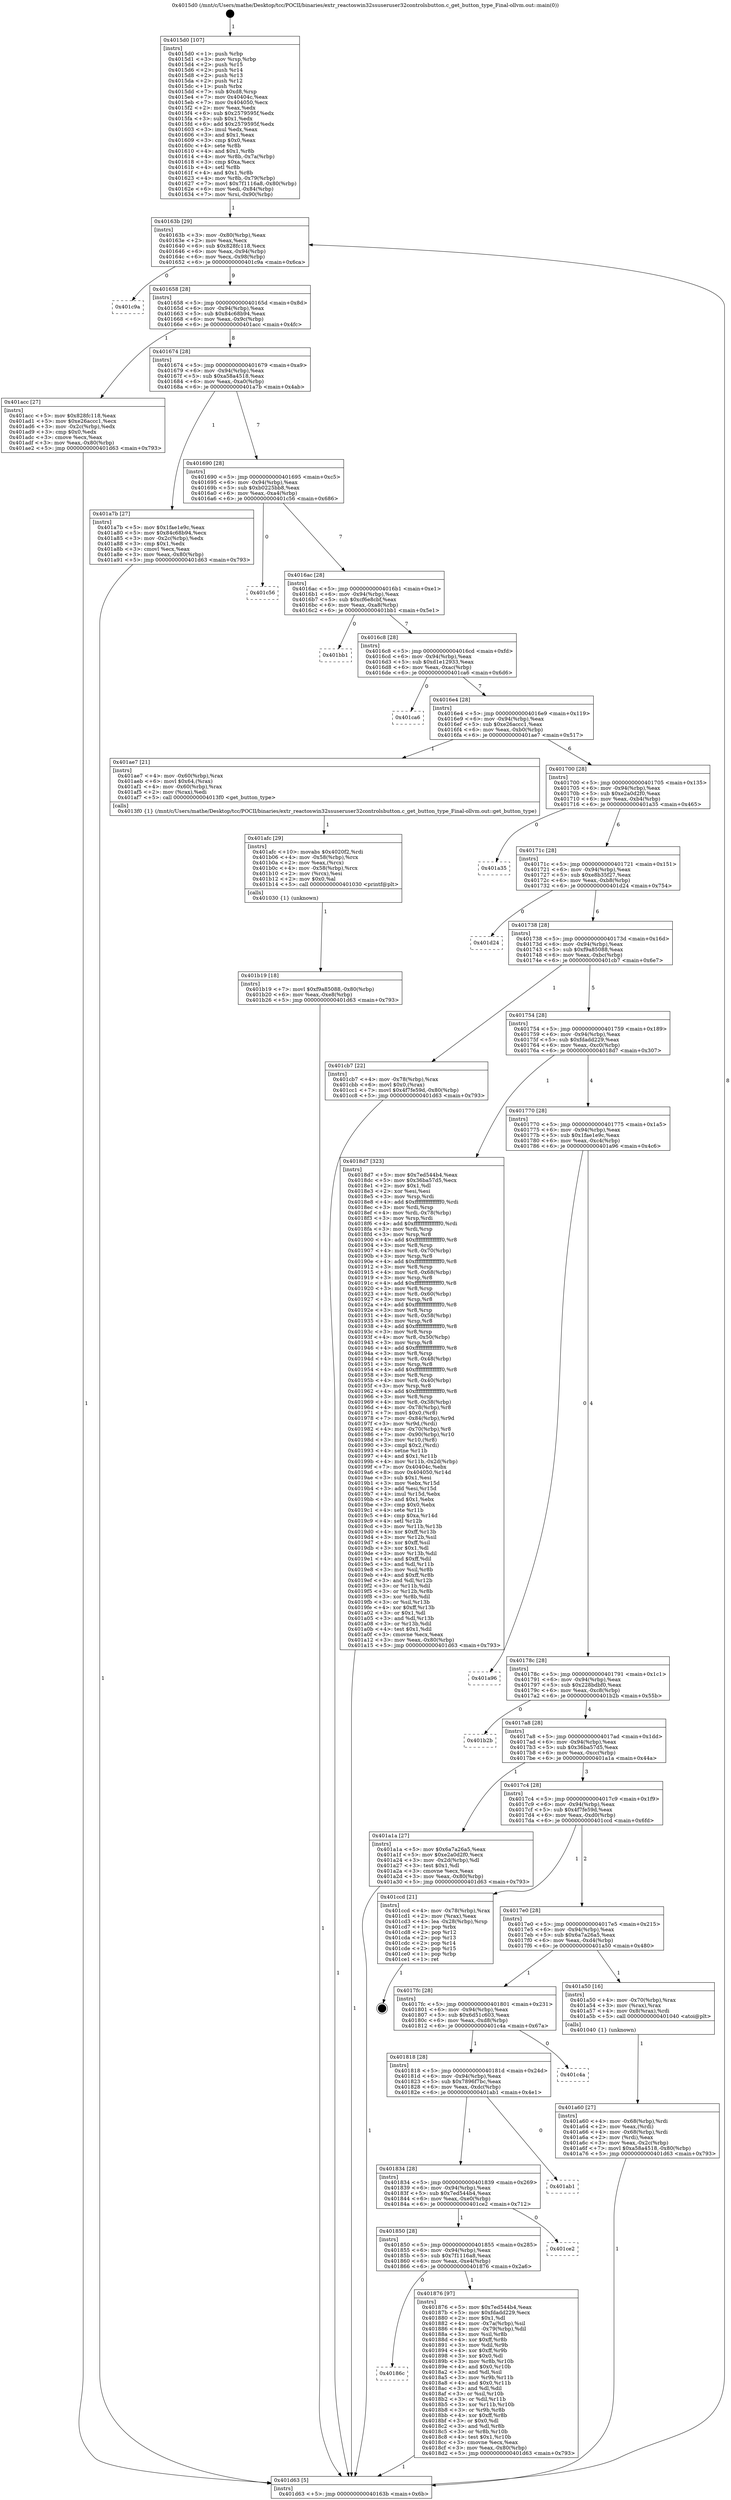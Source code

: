 digraph "0x4015d0" {
  label = "0x4015d0 (/mnt/c/Users/mathe/Desktop/tcc/POCII/binaries/extr_reactoswin32ssuseruser32controlsbutton.c_get_button_type_Final-ollvm.out::main(0))"
  labelloc = "t"
  node[shape=record]

  Entry [label="",width=0.3,height=0.3,shape=circle,fillcolor=black,style=filled]
  "0x40163b" [label="{
     0x40163b [29]\l
     | [instrs]\l
     &nbsp;&nbsp;0x40163b \<+3\>: mov -0x80(%rbp),%eax\l
     &nbsp;&nbsp;0x40163e \<+2\>: mov %eax,%ecx\l
     &nbsp;&nbsp;0x401640 \<+6\>: sub $0x828fc118,%ecx\l
     &nbsp;&nbsp;0x401646 \<+6\>: mov %eax,-0x94(%rbp)\l
     &nbsp;&nbsp;0x40164c \<+6\>: mov %ecx,-0x98(%rbp)\l
     &nbsp;&nbsp;0x401652 \<+6\>: je 0000000000401c9a \<main+0x6ca\>\l
  }"]
  "0x401c9a" [label="{
     0x401c9a\l
  }", style=dashed]
  "0x401658" [label="{
     0x401658 [28]\l
     | [instrs]\l
     &nbsp;&nbsp;0x401658 \<+5\>: jmp 000000000040165d \<main+0x8d\>\l
     &nbsp;&nbsp;0x40165d \<+6\>: mov -0x94(%rbp),%eax\l
     &nbsp;&nbsp;0x401663 \<+5\>: sub $0x84c68b94,%eax\l
     &nbsp;&nbsp;0x401668 \<+6\>: mov %eax,-0x9c(%rbp)\l
     &nbsp;&nbsp;0x40166e \<+6\>: je 0000000000401acc \<main+0x4fc\>\l
  }"]
  Exit [label="",width=0.3,height=0.3,shape=circle,fillcolor=black,style=filled,peripheries=2]
  "0x401acc" [label="{
     0x401acc [27]\l
     | [instrs]\l
     &nbsp;&nbsp;0x401acc \<+5\>: mov $0x828fc118,%eax\l
     &nbsp;&nbsp;0x401ad1 \<+5\>: mov $0xe26accc1,%ecx\l
     &nbsp;&nbsp;0x401ad6 \<+3\>: mov -0x2c(%rbp),%edx\l
     &nbsp;&nbsp;0x401ad9 \<+3\>: cmp $0x0,%edx\l
     &nbsp;&nbsp;0x401adc \<+3\>: cmove %ecx,%eax\l
     &nbsp;&nbsp;0x401adf \<+3\>: mov %eax,-0x80(%rbp)\l
     &nbsp;&nbsp;0x401ae2 \<+5\>: jmp 0000000000401d63 \<main+0x793\>\l
  }"]
  "0x401674" [label="{
     0x401674 [28]\l
     | [instrs]\l
     &nbsp;&nbsp;0x401674 \<+5\>: jmp 0000000000401679 \<main+0xa9\>\l
     &nbsp;&nbsp;0x401679 \<+6\>: mov -0x94(%rbp),%eax\l
     &nbsp;&nbsp;0x40167f \<+5\>: sub $0xa58a4518,%eax\l
     &nbsp;&nbsp;0x401684 \<+6\>: mov %eax,-0xa0(%rbp)\l
     &nbsp;&nbsp;0x40168a \<+6\>: je 0000000000401a7b \<main+0x4ab\>\l
  }"]
  "0x401b19" [label="{
     0x401b19 [18]\l
     | [instrs]\l
     &nbsp;&nbsp;0x401b19 \<+7\>: movl $0xf9a85088,-0x80(%rbp)\l
     &nbsp;&nbsp;0x401b20 \<+6\>: mov %eax,-0xe8(%rbp)\l
     &nbsp;&nbsp;0x401b26 \<+5\>: jmp 0000000000401d63 \<main+0x793\>\l
  }"]
  "0x401a7b" [label="{
     0x401a7b [27]\l
     | [instrs]\l
     &nbsp;&nbsp;0x401a7b \<+5\>: mov $0x1fae1e9c,%eax\l
     &nbsp;&nbsp;0x401a80 \<+5\>: mov $0x84c68b94,%ecx\l
     &nbsp;&nbsp;0x401a85 \<+3\>: mov -0x2c(%rbp),%edx\l
     &nbsp;&nbsp;0x401a88 \<+3\>: cmp $0x1,%edx\l
     &nbsp;&nbsp;0x401a8b \<+3\>: cmovl %ecx,%eax\l
     &nbsp;&nbsp;0x401a8e \<+3\>: mov %eax,-0x80(%rbp)\l
     &nbsp;&nbsp;0x401a91 \<+5\>: jmp 0000000000401d63 \<main+0x793\>\l
  }"]
  "0x401690" [label="{
     0x401690 [28]\l
     | [instrs]\l
     &nbsp;&nbsp;0x401690 \<+5\>: jmp 0000000000401695 \<main+0xc5\>\l
     &nbsp;&nbsp;0x401695 \<+6\>: mov -0x94(%rbp),%eax\l
     &nbsp;&nbsp;0x40169b \<+5\>: sub $0xb0225bb8,%eax\l
     &nbsp;&nbsp;0x4016a0 \<+6\>: mov %eax,-0xa4(%rbp)\l
     &nbsp;&nbsp;0x4016a6 \<+6\>: je 0000000000401c56 \<main+0x686\>\l
  }"]
  "0x401afc" [label="{
     0x401afc [29]\l
     | [instrs]\l
     &nbsp;&nbsp;0x401afc \<+10\>: movabs $0x4020f2,%rdi\l
     &nbsp;&nbsp;0x401b06 \<+4\>: mov -0x58(%rbp),%rcx\l
     &nbsp;&nbsp;0x401b0a \<+2\>: mov %eax,(%rcx)\l
     &nbsp;&nbsp;0x401b0c \<+4\>: mov -0x58(%rbp),%rcx\l
     &nbsp;&nbsp;0x401b10 \<+2\>: mov (%rcx),%esi\l
     &nbsp;&nbsp;0x401b12 \<+2\>: mov $0x0,%al\l
     &nbsp;&nbsp;0x401b14 \<+5\>: call 0000000000401030 \<printf@plt\>\l
     | [calls]\l
     &nbsp;&nbsp;0x401030 \{1\} (unknown)\l
  }"]
  "0x401c56" [label="{
     0x401c56\l
  }", style=dashed]
  "0x4016ac" [label="{
     0x4016ac [28]\l
     | [instrs]\l
     &nbsp;&nbsp;0x4016ac \<+5\>: jmp 00000000004016b1 \<main+0xe1\>\l
     &nbsp;&nbsp;0x4016b1 \<+6\>: mov -0x94(%rbp),%eax\l
     &nbsp;&nbsp;0x4016b7 \<+5\>: sub $0xcf6e8cbf,%eax\l
     &nbsp;&nbsp;0x4016bc \<+6\>: mov %eax,-0xa8(%rbp)\l
     &nbsp;&nbsp;0x4016c2 \<+6\>: je 0000000000401bb1 \<main+0x5e1\>\l
  }"]
  "0x401a60" [label="{
     0x401a60 [27]\l
     | [instrs]\l
     &nbsp;&nbsp;0x401a60 \<+4\>: mov -0x68(%rbp),%rdi\l
     &nbsp;&nbsp;0x401a64 \<+2\>: mov %eax,(%rdi)\l
     &nbsp;&nbsp;0x401a66 \<+4\>: mov -0x68(%rbp),%rdi\l
     &nbsp;&nbsp;0x401a6a \<+2\>: mov (%rdi),%eax\l
     &nbsp;&nbsp;0x401a6c \<+3\>: mov %eax,-0x2c(%rbp)\l
     &nbsp;&nbsp;0x401a6f \<+7\>: movl $0xa58a4518,-0x80(%rbp)\l
     &nbsp;&nbsp;0x401a76 \<+5\>: jmp 0000000000401d63 \<main+0x793\>\l
  }"]
  "0x401bb1" [label="{
     0x401bb1\l
  }", style=dashed]
  "0x4016c8" [label="{
     0x4016c8 [28]\l
     | [instrs]\l
     &nbsp;&nbsp;0x4016c8 \<+5\>: jmp 00000000004016cd \<main+0xfd\>\l
     &nbsp;&nbsp;0x4016cd \<+6\>: mov -0x94(%rbp),%eax\l
     &nbsp;&nbsp;0x4016d3 \<+5\>: sub $0xd1e12933,%eax\l
     &nbsp;&nbsp;0x4016d8 \<+6\>: mov %eax,-0xac(%rbp)\l
     &nbsp;&nbsp;0x4016de \<+6\>: je 0000000000401ca6 \<main+0x6d6\>\l
  }"]
  "0x4015d0" [label="{
     0x4015d0 [107]\l
     | [instrs]\l
     &nbsp;&nbsp;0x4015d0 \<+1\>: push %rbp\l
     &nbsp;&nbsp;0x4015d1 \<+3\>: mov %rsp,%rbp\l
     &nbsp;&nbsp;0x4015d4 \<+2\>: push %r15\l
     &nbsp;&nbsp;0x4015d6 \<+2\>: push %r14\l
     &nbsp;&nbsp;0x4015d8 \<+2\>: push %r13\l
     &nbsp;&nbsp;0x4015da \<+2\>: push %r12\l
     &nbsp;&nbsp;0x4015dc \<+1\>: push %rbx\l
     &nbsp;&nbsp;0x4015dd \<+7\>: sub $0xd8,%rsp\l
     &nbsp;&nbsp;0x4015e4 \<+7\>: mov 0x40404c,%eax\l
     &nbsp;&nbsp;0x4015eb \<+7\>: mov 0x404050,%ecx\l
     &nbsp;&nbsp;0x4015f2 \<+2\>: mov %eax,%edx\l
     &nbsp;&nbsp;0x4015f4 \<+6\>: sub $0x2579595f,%edx\l
     &nbsp;&nbsp;0x4015fa \<+3\>: sub $0x1,%edx\l
     &nbsp;&nbsp;0x4015fd \<+6\>: add $0x2579595f,%edx\l
     &nbsp;&nbsp;0x401603 \<+3\>: imul %edx,%eax\l
     &nbsp;&nbsp;0x401606 \<+3\>: and $0x1,%eax\l
     &nbsp;&nbsp;0x401609 \<+3\>: cmp $0x0,%eax\l
     &nbsp;&nbsp;0x40160c \<+4\>: sete %r8b\l
     &nbsp;&nbsp;0x401610 \<+4\>: and $0x1,%r8b\l
     &nbsp;&nbsp;0x401614 \<+4\>: mov %r8b,-0x7a(%rbp)\l
     &nbsp;&nbsp;0x401618 \<+3\>: cmp $0xa,%ecx\l
     &nbsp;&nbsp;0x40161b \<+4\>: setl %r8b\l
     &nbsp;&nbsp;0x40161f \<+4\>: and $0x1,%r8b\l
     &nbsp;&nbsp;0x401623 \<+4\>: mov %r8b,-0x79(%rbp)\l
     &nbsp;&nbsp;0x401627 \<+7\>: movl $0x7f1116a8,-0x80(%rbp)\l
     &nbsp;&nbsp;0x40162e \<+6\>: mov %edi,-0x84(%rbp)\l
     &nbsp;&nbsp;0x401634 \<+7\>: mov %rsi,-0x90(%rbp)\l
  }"]
  "0x401ca6" [label="{
     0x401ca6\l
  }", style=dashed]
  "0x4016e4" [label="{
     0x4016e4 [28]\l
     | [instrs]\l
     &nbsp;&nbsp;0x4016e4 \<+5\>: jmp 00000000004016e9 \<main+0x119\>\l
     &nbsp;&nbsp;0x4016e9 \<+6\>: mov -0x94(%rbp),%eax\l
     &nbsp;&nbsp;0x4016ef \<+5\>: sub $0xe26accc1,%eax\l
     &nbsp;&nbsp;0x4016f4 \<+6\>: mov %eax,-0xb0(%rbp)\l
     &nbsp;&nbsp;0x4016fa \<+6\>: je 0000000000401ae7 \<main+0x517\>\l
  }"]
  "0x401d63" [label="{
     0x401d63 [5]\l
     | [instrs]\l
     &nbsp;&nbsp;0x401d63 \<+5\>: jmp 000000000040163b \<main+0x6b\>\l
  }"]
  "0x401ae7" [label="{
     0x401ae7 [21]\l
     | [instrs]\l
     &nbsp;&nbsp;0x401ae7 \<+4\>: mov -0x60(%rbp),%rax\l
     &nbsp;&nbsp;0x401aeb \<+6\>: movl $0x64,(%rax)\l
     &nbsp;&nbsp;0x401af1 \<+4\>: mov -0x60(%rbp),%rax\l
     &nbsp;&nbsp;0x401af5 \<+2\>: mov (%rax),%edi\l
     &nbsp;&nbsp;0x401af7 \<+5\>: call 00000000004013f0 \<get_button_type\>\l
     | [calls]\l
     &nbsp;&nbsp;0x4013f0 \{1\} (/mnt/c/Users/mathe/Desktop/tcc/POCII/binaries/extr_reactoswin32ssuseruser32controlsbutton.c_get_button_type_Final-ollvm.out::get_button_type)\l
  }"]
  "0x401700" [label="{
     0x401700 [28]\l
     | [instrs]\l
     &nbsp;&nbsp;0x401700 \<+5\>: jmp 0000000000401705 \<main+0x135\>\l
     &nbsp;&nbsp;0x401705 \<+6\>: mov -0x94(%rbp),%eax\l
     &nbsp;&nbsp;0x40170b \<+5\>: sub $0xe2a0d2f0,%eax\l
     &nbsp;&nbsp;0x401710 \<+6\>: mov %eax,-0xb4(%rbp)\l
     &nbsp;&nbsp;0x401716 \<+6\>: je 0000000000401a35 \<main+0x465\>\l
  }"]
  "0x40186c" [label="{
     0x40186c\l
  }", style=dashed]
  "0x401a35" [label="{
     0x401a35\l
  }", style=dashed]
  "0x40171c" [label="{
     0x40171c [28]\l
     | [instrs]\l
     &nbsp;&nbsp;0x40171c \<+5\>: jmp 0000000000401721 \<main+0x151\>\l
     &nbsp;&nbsp;0x401721 \<+6\>: mov -0x94(%rbp),%eax\l
     &nbsp;&nbsp;0x401727 \<+5\>: sub $0xe8b35f27,%eax\l
     &nbsp;&nbsp;0x40172c \<+6\>: mov %eax,-0xb8(%rbp)\l
     &nbsp;&nbsp;0x401732 \<+6\>: je 0000000000401d24 \<main+0x754\>\l
  }"]
  "0x401876" [label="{
     0x401876 [97]\l
     | [instrs]\l
     &nbsp;&nbsp;0x401876 \<+5\>: mov $0x7ed544b4,%eax\l
     &nbsp;&nbsp;0x40187b \<+5\>: mov $0xfdadd229,%ecx\l
     &nbsp;&nbsp;0x401880 \<+2\>: mov $0x1,%dl\l
     &nbsp;&nbsp;0x401882 \<+4\>: mov -0x7a(%rbp),%sil\l
     &nbsp;&nbsp;0x401886 \<+4\>: mov -0x79(%rbp),%dil\l
     &nbsp;&nbsp;0x40188a \<+3\>: mov %sil,%r8b\l
     &nbsp;&nbsp;0x40188d \<+4\>: xor $0xff,%r8b\l
     &nbsp;&nbsp;0x401891 \<+3\>: mov %dil,%r9b\l
     &nbsp;&nbsp;0x401894 \<+4\>: xor $0xff,%r9b\l
     &nbsp;&nbsp;0x401898 \<+3\>: xor $0x0,%dl\l
     &nbsp;&nbsp;0x40189b \<+3\>: mov %r8b,%r10b\l
     &nbsp;&nbsp;0x40189e \<+4\>: and $0x0,%r10b\l
     &nbsp;&nbsp;0x4018a2 \<+3\>: and %dl,%sil\l
     &nbsp;&nbsp;0x4018a5 \<+3\>: mov %r9b,%r11b\l
     &nbsp;&nbsp;0x4018a8 \<+4\>: and $0x0,%r11b\l
     &nbsp;&nbsp;0x4018ac \<+3\>: and %dl,%dil\l
     &nbsp;&nbsp;0x4018af \<+3\>: or %sil,%r10b\l
     &nbsp;&nbsp;0x4018b2 \<+3\>: or %dil,%r11b\l
     &nbsp;&nbsp;0x4018b5 \<+3\>: xor %r11b,%r10b\l
     &nbsp;&nbsp;0x4018b8 \<+3\>: or %r9b,%r8b\l
     &nbsp;&nbsp;0x4018bb \<+4\>: xor $0xff,%r8b\l
     &nbsp;&nbsp;0x4018bf \<+3\>: or $0x0,%dl\l
     &nbsp;&nbsp;0x4018c2 \<+3\>: and %dl,%r8b\l
     &nbsp;&nbsp;0x4018c5 \<+3\>: or %r8b,%r10b\l
     &nbsp;&nbsp;0x4018c8 \<+4\>: test $0x1,%r10b\l
     &nbsp;&nbsp;0x4018cc \<+3\>: cmovne %ecx,%eax\l
     &nbsp;&nbsp;0x4018cf \<+3\>: mov %eax,-0x80(%rbp)\l
     &nbsp;&nbsp;0x4018d2 \<+5\>: jmp 0000000000401d63 \<main+0x793\>\l
  }"]
  "0x401d24" [label="{
     0x401d24\l
  }", style=dashed]
  "0x401738" [label="{
     0x401738 [28]\l
     | [instrs]\l
     &nbsp;&nbsp;0x401738 \<+5\>: jmp 000000000040173d \<main+0x16d\>\l
     &nbsp;&nbsp;0x40173d \<+6\>: mov -0x94(%rbp),%eax\l
     &nbsp;&nbsp;0x401743 \<+5\>: sub $0xf9a85088,%eax\l
     &nbsp;&nbsp;0x401748 \<+6\>: mov %eax,-0xbc(%rbp)\l
     &nbsp;&nbsp;0x40174e \<+6\>: je 0000000000401cb7 \<main+0x6e7\>\l
  }"]
  "0x401850" [label="{
     0x401850 [28]\l
     | [instrs]\l
     &nbsp;&nbsp;0x401850 \<+5\>: jmp 0000000000401855 \<main+0x285\>\l
     &nbsp;&nbsp;0x401855 \<+6\>: mov -0x94(%rbp),%eax\l
     &nbsp;&nbsp;0x40185b \<+5\>: sub $0x7f1116a8,%eax\l
     &nbsp;&nbsp;0x401860 \<+6\>: mov %eax,-0xe4(%rbp)\l
     &nbsp;&nbsp;0x401866 \<+6\>: je 0000000000401876 \<main+0x2a6\>\l
  }"]
  "0x401cb7" [label="{
     0x401cb7 [22]\l
     | [instrs]\l
     &nbsp;&nbsp;0x401cb7 \<+4\>: mov -0x78(%rbp),%rax\l
     &nbsp;&nbsp;0x401cbb \<+6\>: movl $0x0,(%rax)\l
     &nbsp;&nbsp;0x401cc1 \<+7\>: movl $0x4f7fe59d,-0x80(%rbp)\l
     &nbsp;&nbsp;0x401cc8 \<+5\>: jmp 0000000000401d63 \<main+0x793\>\l
  }"]
  "0x401754" [label="{
     0x401754 [28]\l
     | [instrs]\l
     &nbsp;&nbsp;0x401754 \<+5\>: jmp 0000000000401759 \<main+0x189\>\l
     &nbsp;&nbsp;0x401759 \<+6\>: mov -0x94(%rbp),%eax\l
     &nbsp;&nbsp;0x40175f \<+5\>: sub $0xfdadd229,%eax\l
     &nbsp;&nbsp;0x401764 \<+6\>: mov %eax,-0xc0(%rbp)\l
     &nbsp;&nbsp;0x40176a \<+6\>: je 00000000004018d7 \<main+0x307\>\l
  }"]
  "0x401ce2" [label="{
     0x401ce2\l
  }", style=dashed]
  "0x4018d7" [label="{
     0x4018d7 [323]\l
     | [instrs]\l
     &nbsp;&nbsp;0x4018d7 \<+5\>: mov $0x7ed544b4,%eax\l
     &nbsp;&nbsp;0x4018dc \<+5\>: mov $0x36ba57d5,%ecx\l
     &nbsp;&nbsp;0x4018e1 \<+2\>: mov $0x1,%dl\l
     &nbsp;&nbsp;0x4018e3 \<+2\>: xor %esi,%esi\l
     &nbsp;&nbsp;0x4018e5 \<+3\>: mov %rsp,%rdi\l
     &nbsp;&nbsp;0x4018e8 \<+4\>: add $0xfffffffffffffff0,%rdi\l
     &nbsp;&nbsp;0x4018ec \<+3\>: mov %rdi,%rsp\l
     &nbsp;&nbsp;0x4018ef \<+4\>: mov %rdi,-0x78(%rbp)\l
     &nbsp;&nbsp;0x4018f3 \<+3\>: mov %rsp,%rdi\l
     &nbsp;&nbsp;0x4018f6 \<+4\>: add $0xfffffffffffffff0,%rdi\l
     &nbsp;&nbsp;0x4018fa \<+3\>: mov %rdi,%rsp\l
     &nbsp;&nbsp;0x4018fd \<+3\>: mov %rsp,%r8\l
     &nbsp;&nbsp;0x401900 \<+4\>: add $0xfffffffffffffff0,%r8\l
     &nbsp;&nbsp;0x401904 \<+3\>: mov %r8,%rsp\l
     &nbsp;&nbsp;0x401907 \<+4\>: mov %r8,-0x70(%rbp)\l
     &nbsp;&nbsp;0x40190b \<+3\>: mov %rsp,%r8\l
     &nbsp;&nbsp;0x40190e \<+4\>: add $0xfffffffffffffff0,%r8\l
     &nbsp;&nbsp;0x401912 \<+3\>: mov %r8,%rsp\l
     &nbsp;&nbsp;0x401915 \<+4\>: mov %r8,-0x68(%rbp)\l
     &nbsp;&nbsp;0x401919 \<+3\>: mov %rsp,%r8\l
     &nbsp;&nbsp;0x40191c \<+4\>: add $0xfffffffffffffff0,%r8\l
     &nbsp;&nbsp;0x401920 \<+3\>: mov %r8,%rsp\l
     &nbsp;&nbsp;0x401923 \<+4\>: mov %r8,-0x60(%rbp)\l
     &nbsp;&nbsp;0x401927 \<+3\>: mov %rsp,%r8\l
     &nbsp;&nbsp;0x40192a \<+4\>: add $0xfffffffffffffff0,%r8\l
     &nbsp;&nbsp;0x40192e \<+3\>: mov %r8,%rsp\l
     &nbsp;&nbsp;0x401931 \<+4\>: mov %r8,-0x58(%rbp)\l
     &nbsp;&nbsp;0x401935 \<+3\>: mov %rsp,%r8\l
     &nbsp;&nbsp;0x401938 \<+4\>: add $0xfffffffffffffff0,%r8\l
     &nbsp;&nbsp;0x40193c \<+3\>: mov %r8,%rsp\l
     &nbsp;&nbsp;0x40193f \<+4\>: mov %r8,-0x50(%rbp)\l
     &nbsp;&nbsp;0x401943 \<+3\>: mov %rsp,%r8\l
     &nbsp;&nbsp;0x401946 \<+4\>: add $0xfffffffffffffff0,%r8\l
     &nbsp;&nbsp;0x40194a \<+3\>: mov %r8,%rsp\l
     &nbsp;&nbsp;0x40194d \<+4\>: mov %r8,-0x48(%rbp)\l
     &nbsp;&nbsp;0x401951 \<+3\>: mov %rsp,%r8\l
     &nbsp;&nbsp;0x401954 \<+4\>: add $0xfffffffffffffff0,%r8\l
     &nbsp;&nbsp;0x401958 \<+3\>: mov %r8,%rsp\l
     &nbsp;&nbsp;0x40195b \<+4\>: mov %r8,-0x40(%rbp)\l
     &nbsp;&nbsp;0x40195f \<+3\>: mov %rsp,%r8\l
     &nbsp;&nbsp;0x401962 \<+4\>: add $0xfffffffffffffff0,%r8\l
     &nbsp;&nbsp;0x401966 \<+3\>: mov %r8,%rsp\l
     &nbsp;&nbsp;0x401969 \<+4\>: mov %r8,-0x38(%rbp)\l
     &nbsp;&nbsp;0x40196d \<+4\>: mov -0x78(%rbp),%r8\l
     &nbsp;&nbsp;0x401971 \<+7\>: movl $0x0,(%r8)\l
     &nbsp;&nbsp;0x401978 \<+7\>: mov -0x84(%rbp),%r9d\l
     &nbsp;&nbsp;0x40197f \<+3\>: mov %r9d,(%rdi)\l
     &nbsp;&nbsp;0x401982 \<+4\>: mov -0x70(%rbp),%r8\l
     &nbsp;&nbsp;0x401986 \<+7\>: mov -0x90(%rbp),%r10\l
     &nbsp;&nbsp;0x40198d \<+3\>: mov %r10,(%r8)\l
     &nbsp;&nbsp;0x401990 \<+3\>: cmpl $0x2,(%rdi)\l
     &nbsp;&nbsp;0x401993 \<+4\>: setne %r11b\l
     &nbsp;&nbsp;0x401997 \<+4\>: and $0x1,%r11b\l
     &nbsp;&nbsp;0x40199b \<+4\>: mov %r11b,-0x2d(%rbp)\l
     &nbsp;&nbsp;0x40199f \<+7\>: mov 0x40404c,%ebx\l
     &nbsp;&nbsp;0x4019a6 \<+8\>: mov 0x404050,%r14d\l
     &nbsp;&nbsp;0x4019ae \<+3\>: sub $0x1,%esi\l
     &nbsp;&nbsp;0x4019b1 \<+3\>: mov %ebx,%r15d\l
     &nbsp;&nbsp;0x4019b4 \<+3\>: add %esi,%r15d\l
     &nbsp;&nbsp;0x4019b7 \<+4\>: imul %r15d,%ebx\l
     &nbsp;&nbsp;0x4019bb \<+3\>: and $0x1,%ebx\l
     &nbsp;&nbsp;0x4019be \<+3\>: cmp $0x0,%ebx\l
     &nbsp;&nbsp;0x4019c1 \<+4\>: sete %r11b\l
     &nbsp;&nbsp;0x4019c5 \<+4\>: cmp $0xa,%r14d\l
     &nbsp;&nbsp;0x4019c9 \<+4\>: setl %r12b\l
     &nbsp;&nbsp;0x4019cd \<+3\>: mov %r11b,%r13b\l
     &nbsp;&nbsp;0x4019d0 \<+4\>: xor $0xff,%r13b\l
     &nbsp;&nbsp;0x4019d4 \<+3\>: mov %r12b,%sil\l
     &nbsp;&nbsp;0x4019d7 \<+4\>: xor $0xff,%sil\l
     &nbsp;&nbsp;0x4019db \<+3\>: xor $0x1,%dl\l
     &nbsp;&nbsp;0x4019de \<+3\>: mov %r13b,%dil\l
     &nbsp;&nbsp;0x4019e1 \<+4\>: and $0xff,%dil\l
     &nbsp;&nbsp;0x4019e5 \<+3\>: and %dl,%r11b\l
     &nbsp;&nbsp;0x4019e8 \<+3\>: mov %sil,%r8b\l
     &nbsp;&nbsp;0x4019eb \<+4\>: and $0xff,%r8b\l
     &nbsp;&nbsp;0x4019ef \<+3\>: and %dl,%r12b\l
     &nbsp;&nbsp;0x4019f2 \<+3\>: or %r11b,%dil\l
     &nbsp;&nbsp;0x4019f5 \<+3\>: or %r12b,%r8b\l
     &nbsp;&nbsp;0x4019f8 \<+3\>: xor %r8b,%dil\l
     &nbsp;&nbsp;0x4019fb \<+3\>: or %sil,%r13b\l
     &nbsp;&nbsp;0x4019fe \<+4\>: xor $0xff,%r13b\l
     &nbsp;&nbsp;0x401a02 \<+3\>: or $0x1,%dl\l
     &nbsp;&nbsp;0x401a05 \<+3\>: and %dl,%r13b\l
     &nbsp;&nbsp;0x401a08 \<+3\>: or %r13b,%dil\l
     &nbsp;&nbsp;0x401a0b \<+4\>: test $0x1,%dil\l
     &nbsp;&nbsp;0x401a0f \<+3\>: cmovne %ecx,%eax\l
     &nbsp;&nbsp;0x401a12 \<+3\>: mov %eax,-0x80(%rbp)\l
     &nbsp;&nbsp;0x401a15 \<+5\>: jmp 0000000000401d63 \<main+0x793\>\l
  }"]
  "0x401770" [label="{
     0x401770 [28]\l
     | [instrs]\l
     &nbsp;&nbsp;0x401770 \<+5\>: jmp 0000000000401775 \<main+0x1a5\>\l
     &nbsp;&nbsp;0x401775 \<+6\>: mov -0x94(%rbp),%eax\l
     &nbsp;&nbsp;0x40177b \<+5\>: sub $0x1fae1e9c,%eax\l
     &nbsp;&nbsp;0x401780 \<+6\>: mov %eax,-0xc4(%rbp)\l
     &nbsp;&nbsp;0x401786 \<+6\>: je 0000000000401a96 \<main+0x4c6\>\l
  }"]
  "0x401834" [label="{
     0x401834 [28]\l
     | [instrs]\l
     &nbsp;&nbsp;0x401834 \<+5\>: jmp 0000000000401839 \<main+0x269\>\l
     &nbsp;&nbsp;0x401839 \<+6\>: mov -0x94(%rbp),%eax\l
     &nbsp;&nbsp;0x40183f \<+5\>: sub $0x7ed544b4,%eax\l
     &nbsp;&nbsp;0x401844 \<+6\>: mov %eax,-0xe0(%rbp)\l
     &nbsp;&nbsp;0x40184a \<+6\>: je 0000000000401ce2 \<main+0x712\>\l
  }"]
  "0x401a96" [label="{
     0x401a96\l
  }", style=dashed]
  "0x40178c" [label="{
     0x40178c [28]\l
     | [instrs]\l
     &nbsp;&nbsp;0x40178c \<+5\>: jmp 0000000000401791 \<main+0x1c1\>\l
     &nbsp;&nbsp;0x401791 \<+6\>: mov -0x94(%rbp),%eax\l
     &nbsp;&nbsp;0x401797 \<+5\>: sub $0x228bdbf0,%eax\l
     &nbsp;&nbsp;0x40179c \<+6\>: mov %eax,-0xc8(%rbp)\l
     &nbsp;&nbsp;0x4017a2 \<+6\>: je 0000000000401b2b \<main+0x55b\>\l
  }"]
  "0x401ab1" [label="{
     0x401ab1\l
  }", style=dashed]
  "0x401b2b" [label="{
     0x401b2b\l
  }", style=dashed]
  "0x4017a8" [label="{
     0x4017a8 [28]\l
     | [instrs]\l
     &nbsp;&nbsp;0x4017a8 \<+5\>: jmp 00000000004017ad \<main+0x1dd\>\l
     &nbsp;&nbsp;0x4017ad \<+6\>: mov -0x94(%rbp),%eax\l
     &nbsp;&nbsp;0x4017b3 \<+5\>: sub $0x36ba57d5,%eax\l
     &nbsp;&nbsp;0x4017b8 \<+6\>: mov %eax,-0xcc(%rbp)\l
     &nbsp;&nbsp;0x4017be \<+6\>: je 0000000000401a1a \<main+0x44a\>\l
  }"]
  "0x401818" [label="{
     0x401818 [28]\l
     | [instrs]\l
     &nbsp;&nbsp;0x401818 \<+5\>: jmp 000000000040181d \<main+0x24d\>\l
     &nbsp;&nbsp;0x40181d \<+6\>: mov -0x94(%rbp),%eax\l
     &nbsp;&nbsp;0x401823 \<+5\>: sub $0x7896f7bc,%eax\l
     &nbsp;&nbsp;0x401828 \<+6\>: mov %eax,-0xdc(%rbp)\l
     &nbsp;&nbsp;0x40182e \<+6\>: je 0000000000401ab1 \<main+0x4e1\>\l
  }"]
  "0x401a1a" [label="{
     0x401a1a [27]\l
     | [instrs]\l
     &nbsp;&nbsp;0x401a1a \<+5\>: mov $0x6a7a26a5,%eax\l
     &nbsp;&nbsp;0x401a1f \<+5\>: mov $0xe2a0d2f0,%ecx\l
     &nbsp;&nbsp;0x401a24 \<+3\>: mov -0x2d(%rbp),%dl\l
     &nbsp;&nbsp;0x401a27 \<+3\>: test $0x1,%dl\l
     &nbsp;&nbsp;0x401a2a \<+3\>: cmovne %ecx,%eax\l
     &nbsp;&nbsp;0x401a2d \<+3\>: mov %eax,-0x80(%rbp)\l
     &nbsp;&nbsp;0x401a30 \<+5\>: jmp 0000000000401d63 \<main+0x793\>\l
  }"]
  "0x4017c4" [label="{
     0x4017c4 [28]\l
     | [instrs]\l
     &nbsp;&nbsp;0x4017c4 \<+5\>: jmp 00000000004017c9 \<main+0x1f9\>\l
     &nbsp;&nbsp;0x4017c9 \<+6\>: mov -0x94(%rbp),%eax\l
     &nbsp;&nbsp;0x4017cf \<+5\>: sub $0x4f7fe59d,%eax\l
     &nbsp;&nbsp;0x4017d4 \<+6\>: mov %eax,-0xd0(%rbp)\l
     &nbsp;&nbsp;0x4017da \<+6\>: je 0000000000401ccd \<main+0x6fd\>\l
  }"]
  "0x401c4a" [label="{
     0x401c4a\l
  }", style=dashed]
  "0x401ccd" [label="{
     0x401ccd [21]\l
     | [instrs]\l
     &nbsp;&nbsp;0x401ccd \<+4\>: mov -0x78(%rbp),%rax\l
     &nbsp;&nbsp;0x401cd1 \<+2\>: mov (%rax),%eax\l
     &nbsp;&nbsp;0x401cd3 \<+4\>: lea -0x28(%rbp),%rsp\l
     &nbsp;&nbsp;0x401cd7 \<+1\>: pop %rbx\l
     &nbsp;&nbsp;0x401cd8 \<+2\>: pop %r12\l
     &nbsp;&nbsp;0x401cda \<+2\>: pop %r13\l
     &nbsp;&nbsp;0x401cdc \<+2\>: pop %r14\l
     &nbsp;&nbsp;0x401cde \<+2\>: pop %r15\l
     &nbsp;&nbsp;0x401ce0 \<+1\>: pop %rbp\l
     &nbsp;&nbsp;0x401ce1 \<+1\>: ret\l
  }"]
  "0x4017e0" [label="{
     0x4017e0 [28]\l
     | [instrs]\l
     &nbsp;&nbsp;0x4017e0 \<+5\>: jmp 00000000004017e5 \<main+0x215\>\l
     &nbsp;&nbsp;0x4017e5 \<+6\>: mov -0x94(%rbp),%eax\l
     &nbsp;&nbsp;0x4017eb \<+5\>: sub $0x6a7a26a5,%eax\l
     &nbsp;&nbsp;0x4017f0 \<+6\>: mov %eax,-0xd4(%rbp)\l
     &nbsp;&nbsp;0x4017f6 \<+6\>: je 0000000000401a50 \<main+0x480\>\l
  }"]
  "0x4017fc" [label="{
     0x4017fc [28]\l
     | [instrs]\l
     &nbsp;&nbsp;0x4017fc \<+5\>: jmp 0000000000401801 \<main+0x231\>\l
     &nbsp;&nbsp;0x401801 \<+6\>: mov -0x94(%rbp),%eax\l
     &nbsp;&nbsp;0x401807 \<+5\>: sub $0x6d51c603,%eax\l
     &nbsp;&nbsp;0x40180c \<+6\>: mov %eax,-0xd8(%rbp)\l
     &nbsp;&nbsp;0x401812 \<+6\>: je 0000000000401c4a \<main+0x67a\>\l
  }"]
  "0x401a50" [label="{
     0x401a50 [16]\l
     | [instrs]\l
     &nbsp;&nbsp;0x401a50 \<+4\>: mov -0x70(%rbp),%rax\l
     &nbsp;&nbsp;0x401a54 \<+3\>: mov (%rax),%rax\l
     &nbsp;&nbsp;0x401a57 \<+4\>: mov 0x8(%rax),%rdi\l
     &nbsp;&nbsp;0x401a5b \<+5\>: call 0000000000401040 \<atoi@plt\>\l
     | [calls]\l
     &nbsp;&nbsp;0x401040 \{1\} (unknown)\l
  }"]
  Entry -> "0x4015d0" [label=" 1"]
  "0x40163b" -> "0x401c9a" [label=" 0"]
  "0x40163b" -> "0x401658" [label=" 9"]
  "0x401ccd" -> Exit [label=" 1"]
  "0x401658" -> "0x401acc" [label=" 1"]
  "0x401658" -> "0x401674" [label=" 8"]
  "0x401cb7" -> "0x401d63" [label=" 1"]
  "0x401674" -> "0x401a7b" [label=" 1"]
  "0x401674" -> "0x401690" [label=" 7"]
  "0x401b19" -> "0x401d63" [label=" 1"]
  "0x401690" -> "0x401c56" [label=" 0"]
  "0x401690" -> "0x4016ac" [label=" 7"]
  "0x401afc" -> "0x401b19" [label=" 1"]
  "0x4016ac" -> "0x401bb1" [label=" 0"]
  "0x4016ac" -> "0x4016c8" [label=" 7"]
  "0x401ae7" -> "0x401afc" [label=" 1"]
  "0x4016c8" -> "0x401ca6" [label=" 0"]
  "0x4016c8" -> "0x4016e4" [label=" 7"]
  "0x401a7b" -> "0x401d63" [label=" 1"]
  "0x4016e4" -> "0x401ae7" [label=" 1"]
  "0x4016e4" -> "0x401700" [label=" 6"]
  "0x401a60" -> "0x401d63" [label=" 1"]
  "0x401700" -> "0x401a35" [label=" 0"]
  "0x401700" -> "0x40171c" [label=" 6"]
  "0x401a50" -> "0x401a60" [label=" 1"]
  "0x40171c" -> "0x401d24" [label=" 0"]
  "0x40171c" -> "0x401738" [label=" 6"]
  "0x401a1a" -> "0x401d63" [label=" 1"]
  "0x401738" -> "0x401cb7" [label=" 1"]
  "0x401738" -> "0x401754" [label=" 5"]
  "0x401acc" -> "0x401d63" [label=" 1"]
  "0x401754" -> "0x4018d7" [label=" 1"]
  "0x401754" -> "0x401770" [label=" 4"]
  "0x401d63" -> "0x40163b" [label=" 8"]
  "0x401770" -> "0x401a96" [label=" 0"]
  "0x401770" -> "0x40178c" [label=" 4"]
  "0x401876" -> "0x401d63" [label=" 1"]
  "0x40178c" -> "0x401b2b" [label=" 0"]
  "0x40178c" -> "0x4017a8" [label=" 4"]
  "0x401850" -> "0x40186c" [label=" 0"]
  "0x4017a8" -> "0x401a1a" [label=" 1"]
  "0x4017a8" -> "0x4017c4" [label=" 3"]
  "0x4018d7" -> "0x401d63" [label=" 1"]
  "0x4017c4" -> "0x401ccd" [label=" 1"]
  "0x4017c4" -> "0x4017e0" [label=" 2"]
  "0x401834" -> "0x401850" [label=" 1"]
  "0x4017e0" -> "0x401a50" [label=" 1"]
  "0x4017e0" -> "0x4017fc" [label=" 1"]
  "0x401834" -> "0x401ce2" [label=" 0"]
  "0x4017fc" -> "0x401c4a" [label=" 0"]
  "0x4017fc" -> "0x401818" [label=" 1"]
  "0x401850" -> "0x401876" [label=" 1"]
  "0x401818" -> "0x401ab1" [label=" 0"]
  "0x401818" -> "0x401834" [label=" 1"]
  "0x4015d0" -> "0x40163b" [label=" 1"]
}
